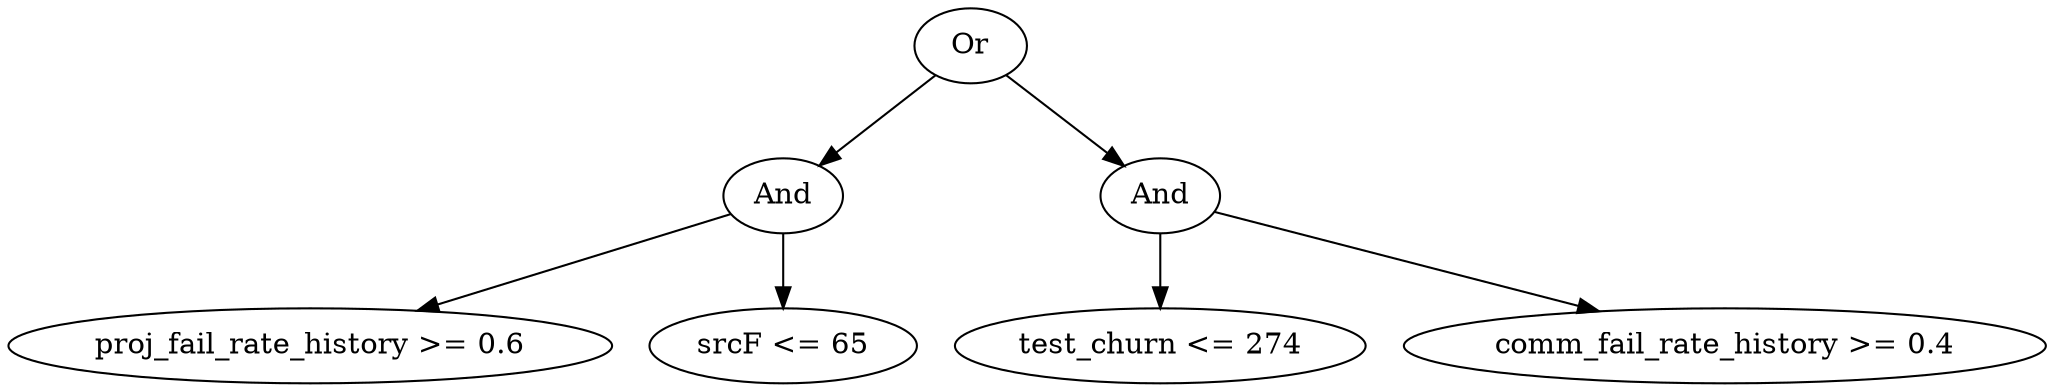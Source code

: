 digraph G {
	graph [bb="0,0,791.83,180",
		dpi=78
	];
	node [label="\N"];
	1	 [height=0.5,
		label=Or,
		pos="374.69,162",
		width=0.75];
	2	 [height=0.5,
		label=And,
		pos="301.69,90",
		width=0.75];
	1 -> 2	 [pos="e,316.44,105.14 359.92,146.83 349.53,136.87 335.45,123.37 323.73,112.14"];
	3	 [height=0.5,
		label=And,
		pos="448.69,90",
		width=0.75];
	1 -> 3	 [pos="e,433.74,105.14 389.66,146.83 400.2,136.87 414.47,123.37 426.34,112.14"];
	4	 [height=0.5,
		label="proj_fail_rate_history >= 0.6",
		pos="115.69,18",
		width=3.2136];
	2 -> 4	 [pos="e,157.63,34.782 278.51,80.276 250.8,69.847 203.59,52.081 167.12,38.357"];
	5	 [height=0.5,
		label="srcF <= 65",
		pos="301.69,18",
		width=1.4443];
	2 -> 5	 [pos="e,301.69,36.104 301.69,71.697 301.69,63.983 301.69,54.712 301.69,46.112"];
	6	 [height=0.5,
		label="test_churn <= 274",
		pos="448.69,18",
		width=2.1484];
	3 -> 6	 [pos="e,448.69,36.104 448.69,71.697 448.69,63.983 448.69,54.712 448.69,46.112"];
	7	 [height=0.5,
		label="comm_fail_rate_history >= 0.4",
		pos="667.69,18",
		width=3.4483];
	3 -> 7	 [pos="e,618.76,34.64 472.54,81.376 505.08,70.977 564.43,52.006 609.16,37.707"];
}
